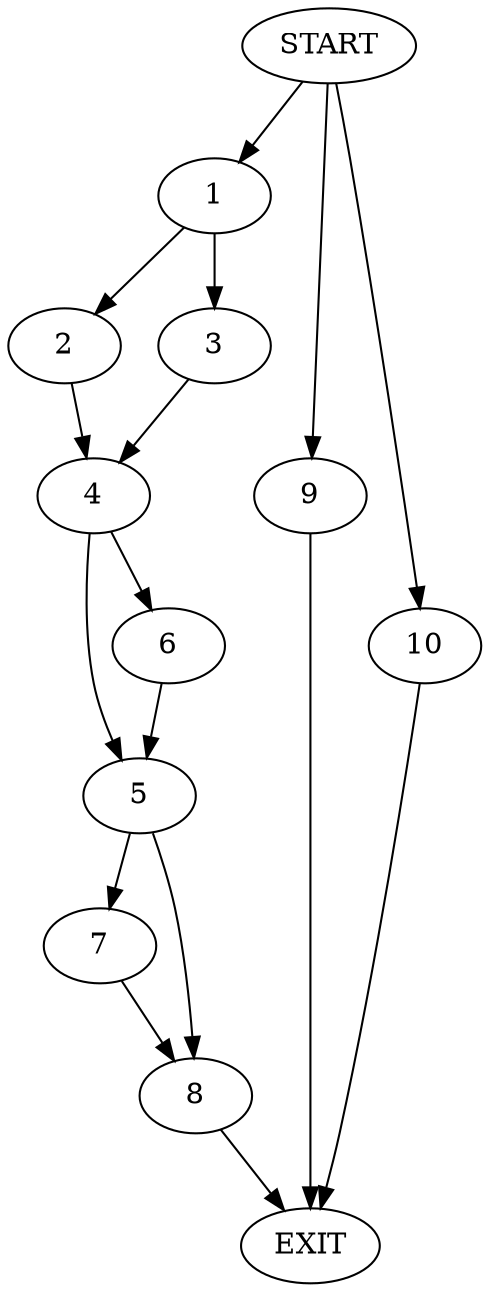 digraph {
0 [label="START"]
11 [label="EXIT"]
0 -> 1
1 -> 2
1 -> 3
2 -> 4
3 -> 4
4 -> 5
4 -> 6
6 -> 5
5 -> 7
5 -> 8
0 -> 9
9 -> 11
7 -> 8
8 -> 11
0 -> 10
10 -> 11
}
